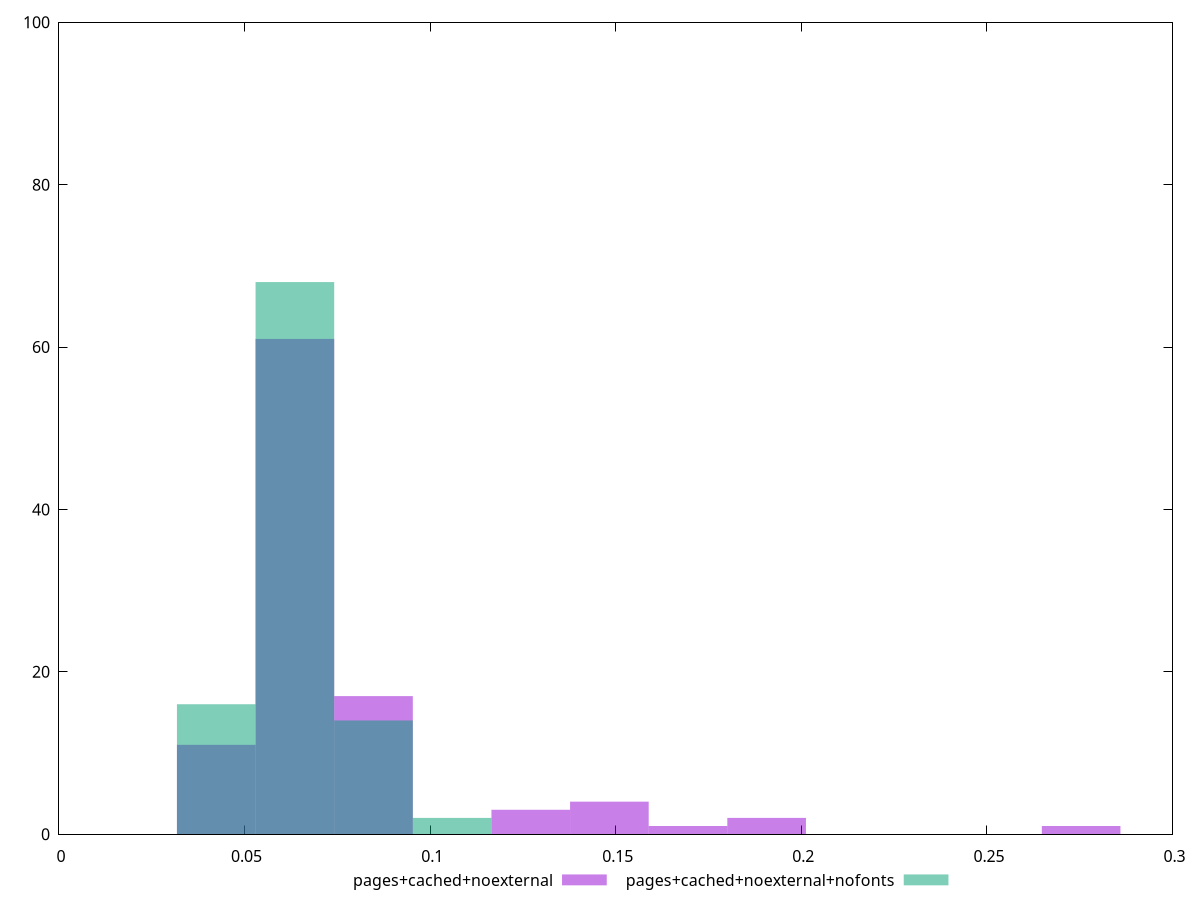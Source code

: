 reset
set terminal svg size 640, 500 enhanced background rgb 'white'
set output "reprap/network-rtt/comparison/histogram/5_vs_6.svg"

$pagesCachedNoexternal <<EOF
0.06355057056766063 61
0.08473409409021417 17
0.1482846646578748 4
0.19065171170298187 2
0.04236704704510708 11
0.12710114113532126 3
0.27538580579319605 1
0.16946818818042833 1
EOF

$pagesCachedNoexternalNofonts <<EOF
0.1059176176127677 2
0.04236704704510708 16
0.08473409409021417 14
0.06355057056766063 68
EOF

set key outside below
set boxwidth 0.02118352352255354
set yrange [0:100]
set style fill transparent solid 0.5 noborder

plot \
  $pagesCachedNoexternal title "pages+cached+noexternal" with boxes, \
  $pagesCachedNoexternalNofonts title "pages+cached+noexternal+nofonts" with boxes, \


reset